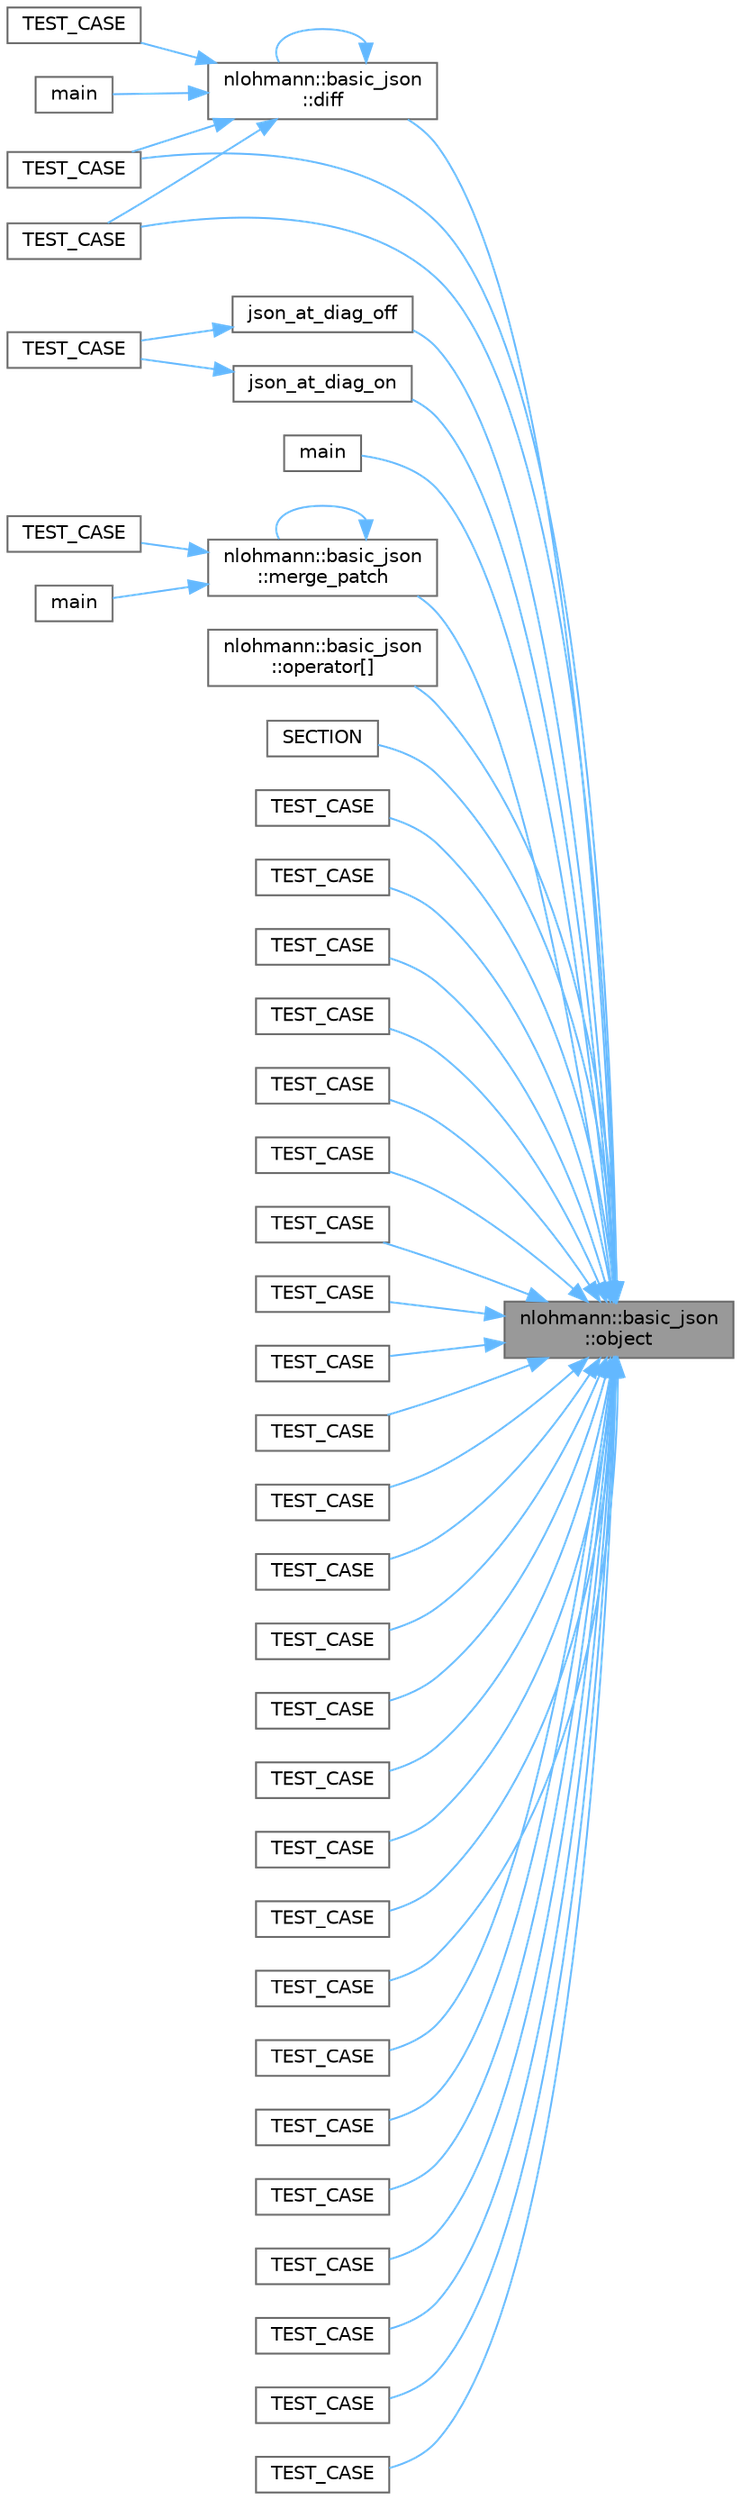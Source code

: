 digraph "nlohmann::basic_json::object"
{
 // LATEX_PDF_SIZE
  bgcolor="transparent";
  edge [fontname=Helvetica,fontsize=10,labelfontname=Helvetica,labelfontsize=10];
  node [fontname=Helvetica,fontsize=10,shape=box,height=0.2,width=0.4];
  rankdir="RL";
  Node1 [id="Node000001",label="nlohmann::basic_json\l::object",height=0.2,width=0.4,color="gray40", fillcolor="grey60", style="filled", fontcolor="black",tooltip="explicitly create an object from an initializer list"];
  Node1 -> Node2 [id="edge1_Node000001_Node000002",dir="back",color="steelblue1",style="solid",tooltip=" "];
  Node2 [id="Node000002",label="nlohmann::basic_json\l::diff",height=0.2,width=0.4,color="grey40", fillcolor="white", style="filled",URL="$classnlohmann_1_1basic__json.html#a1c1f21327df91a4dd6c5f5a107240385",tooltip="creates a diff as a JSON patch"];
  Node2 -> Node2 [id="edge2_Node000002_Node000002",dir="back",color="steelblue1",style="solid",tooltip=" "];
  Node2 -> Node3 [id="edge3_Node000002_Node000003",dir="back",color="steelblue1",style="solid",tooltip=" "];
  Node3 [id="Node000003",label="main",height=0.2,width=0.4,color="grey40", fillcolor="white", style="filled",URL="$diff_8cpp.html#ae66f6b31b5ad750f1fe042a706a4e3d4",tooltip=" "];
  Node2 -> Node4 [id="edge4_Node000002_Node000004",dir="back",color="steelblue1",style="solid",tooltip=" "];
  Node4 [id="Node000004",label="TEST_CASE",height=0.2,width=0.4,color="grey40", fillcolor="white", style="filled",URL="$unit-json__patch_8cpp.html#a58658ae29d75546f62ea0ceb24fd3b20",tooltip=" "];
  Node2 -> Node5 [id="edge5_Node000002_Node000005",dir="back",color="steelblue1",style="solid",tooltip=" "];
  Node5 [id="Node000005",label="TEST_CASE",height=0.2,width=0.4,color="grey40", fillcolor="white", style="filled",URL="$unit-regression1_8cpp.html#aaf8ede2ee452657fac3746e57b58c22c",tooltip=" "];
  Node2 -> Node6 [id="edge6_Node000002_Node000006",dir="back",color="steelblue1",style="solid",tooltip=" "];
  Node6 [id="Node000006",label="TEST_CASE",height=0.2,width=0.4,color="grey40", fillcolor="white", style="filled",URL="$unit-regression2_8cpp.html#ae883c8adabfa3509d184fc46902df3bb",tooltip=" "];
  Node1 -> Node7 [id="edge7_Node000001_Node000007",dir="back",color="steelblue1",style="solid",tooltip=" "];
  Node7 [id="Node000007",label="json_at_diag_off",height=0.2,width=0.4,color="grey40", fillcolor="white", style="filled",URL="$diag__off_8cpp.html#a7ae8beeaa8aafbf8531ff05aca14c31f",tooltip=" "];
  Node7 -> Node8 [id="edge8_Node000007_Node000008",dir="back",color="steelblue1",style="solid",tooltip=" "];
  Node8 [id="Node000008",label="TEST_CASE",height=0.2,width=0.4,color="grey40", fillcolor="white", style="filled",URL="$diag_8cpp.html#a11f24d99d2dde83bd02fd3ac1cbc9b5b",tooltip=" "];
  Node1 -> Node9 [id="edge9_Node000001_Node000009",dir="back",color="steelblue1",style="solid",tooltip=" "];
  Node9 [id="Node000009",label="json_at_diag_on",height=0.2,width=0.4,color="grey40", fillcolor="white", style="filled",URL="$diag__on_8cpp.html#afd51b4e147f6e8b8107868c4ab812dc7",tooltip=" "];
  Node9 -> Node8 [id="edge10_Node000009_Node000008",dir="back",color="steelblue1",style="solid",tooltip=" "];
  Node1 -> Node10 [id="edge11_Node000001_Node000010",dir="back",color="steelblue1",style="solid",tooltip=" "];
  Node10 [id="Node000010",label="main",height=0.2,width=0.4,color="grey40", fillcolor="white", style="filled",URL="$back_8cpp.html#ae66f6b31b5ad750f1fe042a706a4e3d4",tooltip=" "];
  Node1 -> Node11 [id="edge12_Node000001_Node000011",dir="back",color="steelblue1",style="solid",tooltip=" "];
  Node11 [id="Node000011",label="nlohmann::basic_json\l::merge_patch",height=0.2,width=0.4,color="grey40", fillcolor="white", style="filled",URL="$classnlohmann_1_1basic__json.html#a844a77cb154752d12118f10af26d54cb",tooltip="applies a JSON Merge Patch"];
  Node11 -> Node12 [id="edge13_Node000011_Node000012",dir="back",color="steelblue1",style="solid",tooltip=" "];
  Node12 [id="Node000012",label="main",height=0.2,width=0.4,color="grey40", fillcolor="white", style="filled",URL="$merge__patch_8cpp.html#ae66f6b31b5ad750f1fe042a706a4e3d4",tooltip=" "];
  Node11 -> Node11 [id="edge14_Node000011_Node000011",dir="back",color="steelblue1",style="solid",tooltip=" "];
  Node11 -> Node13 [id="edge15_Node000011_Node000013",dir="back",color="steelblue1",style="solid",tooltip=" "];
  Node13 [id="Node000013",label="TEST_CASE",height=0.2,width=0.4,color="grey40", fillcolor="white", style="filled",URL="$unit-merge__patch_8cpp.html#acda8f4852a31243aeb6390718cea13b5",tooltip=" "];
  Node1 -> Node14 [id="edge16_Node000001_Node000014",dir="back",color="steelblue1",style="solid",tooltip=" "];
  Node14 [id="Node000014",label="nlohmann::basic_json\l::operator[]",height=0.2,width=0.4,color="grey40", fillcolor="white", style="filled",URL="$classnlohmann_1_1basic__json.html#a3f45f3820c456ad2e3f3df2926564151",tooltip="access specified object element"];
  Node1 -> Node15 [id="edge17_Node000001_Node000015",dir="back",color="steelblue1",style="solid",tooltip=" "];
  Node15 [id="Node000015",label="SECTION",height=0.2,width=0.4,color="grey40", fillcolor="white", style="filled",URL="$unit-json__pointer_8cpp.html#a5baa6aa0f151e8bc4c7b50d6836f433d",tooltip=" "];
  Node1 -> Node16 [id="edge18_Node000001_Node000016",dir="back",color="steelblue1",style="solid",tooltip=" "];
  Node16 [id="Node000016",label="TEST_CASE",height=0.2,width=0.4,color="grey40", fillcolor="white", style="filled",URL="$unit-bjdata_8cpp.html#a5e2b39f107206ccf4a7eb2d7e4cef583",tooltip=" "];
  Node1 -> Node17 [id="edge19_Node000001_Node000017",dir="back",color="steelblue1",style="solid",tooltip=" "];
  Node17 [id="Node000017",label="TEST_CASE",height=0.2,width=0.4,color="grey40", fillcolor="white", style="filled",URL="$unit-bson_8cpp.html#a41b0446157df6aab7cc9846226fe71fc",tooltip=" "];
  Node1 -> Node18 [id="edge20_Node000001_Node000018",dir="back",color="steelblue1",style="solid",tooltip=" "];
  Node18 [id="Node000018",label="TEST_CASE",height=0.2,width=0.4,color="grey40", fillcolor="white", style="filled",URL="$unit-capacity_8cpp.html#aa7cd27113fe11aadbd2fc85683fdb99d",tooltip=" "];
  Node1 -> Node19 [id="edge21_Node000001_Node000019",dir="back",color="steelblue1",style="solid",tooltip=" "];
  Node19 [id="Node000019",label="TEST_CASE",height=0.2,width=0.4,color="grey40", fillcolor="white", style="filled",URL="$unit-cbor_8cpp.html#accaddb9a94ac88da3a33ea3eb85d7b25",tooltip=" "];
  Node1 -> Node20 [id="edge22_Node000001_Node000020",dir="back",color="steelblue1",style="solid",tooltip=" "];
  Node20 [id="Node000020",label="TEST_CASE",height=0.2,width=0.4,color="grey40", fillcolor="white", style="filled",URL="$unit-class__const__iterator_8cpp.html#a8b80f17cfbf0403919e0ba2b0850a3f5",tooltip=" "];
  Node1 -> Node21 [id="edge23_Node000001_Node000021",dir="back",color="steelblue1",style="solid",tooltip=" "];
  Node21 [id="Node000021",label="TEST_CASE",height=0.2,width=0.4,color="grey40", fillcolor="white", style="filled",URL="$unit-constructor1_8cpp.html#a828e2e005a2167d448df1fed0a98ce86",tooltip=" "];
  Node1 -> Node22 [id="edge24_Node000001_Node000022",dir="back",color="steelblue1",style="solid",tooltip=" "];
  Node22 [id="Node000022",label="TEST_CASE",height=0.2,width=0.4,color="grey40", fillcolor="white", style="filled",URL="$unit-allocator_8cpp.html#a6781d4764d398e2e6e904d5e5f52afa2",tooltip=" "];
  Node1 -> Node23 [id="edge25_Node000001_Node000023",dir="back",color="steelblue1",style="solid",tooltip=" "];
  Node23 [id="Node000023",label="TEST_CASE",height=0.2,width=0.4,color="grey40", fillcolor="white", style="filled",URL="$unit-convenience_8cpp.html#a3975c67e201af55d441819f1a1248f63",tooltip=" "];
  Node1 -> Node24 [id="edge26_Node000001_Node000024",dir="back",color="steelblue1",style="solid",tooltip=" "];
  Node24 [id="Node000024",label="TEST_CASE",height=0.2,width=0.4,color="grey40", fillcolor="white", style="filled",URL="$unit-element__access1_8cpp.html#ac3cdeddaeb0e496475b99983c300a4df",tooltip=" "];
  Node1 -> Node25 [id="edge27_Node000001_Node000025",dir="back",color="steelblue1",style="solid",tooltip=" "];
  Node25 [id="Node000025",label="TEST_CASE",height=0.2,width=0.4,color="grey40", fillcolor="white", style="filled",URL="$unit-hash_8cpp.html#a331e2154669f2f419ca85dccc4c36503",tooltip=" "];
  Node1 -> Node26 [id="edge28_Node000001_Node000026",dir="back",color="steelblue1",style="solid",tooltip=" "];
  Node26 [id="Node000026",label="TEST_CASE",height=0.2,width=0.4,color="grey40", fillcolor="white", style="filled",URL="$unit-hash_8cpp.html#a82c459708fd3677a463eaefee5cca6a7",tooltip=" "];
  Node1 -> Node27 [id="edge29_Node000001_Node000027",dir="back",color="steelblue1",style="solid",tooltip=" "];
  Node27 [id="Node000027",label="TEST_CASE",height=0.2,width=0.4,color="grey40", fillcolor="white", style="filled",URL="$unit-class__iterator_8cpp.html#aadb2f12777e020d5e5e82b03c70115ff",tooltip=" "];
  Node1 -> Node28 [id="edge30_Node000001_Node000028",dir="back",color="steelblue1",style="solid",tooltip=" "];
  Node28 [id="Node000028",label="TEST_CASE",height=0.2,width=0.4,color="grey40", fillcolor="white", style="filled",URL="$unit-iterators2_8cpp.html#a4da24b23faf415fb9c92205ace5d71bd",tooltip=" "];
  Node1 -> Node29 [id="edge31_Node000001_Node000029",dir="back",color="steelblue1",style="solid",tooltip=" "];
  Node29 [id="Node000029",label="TEST_CASE",height=0.2,width=0.4,color="grey40", fillcolor="white", style="filled",URL="$unit-custom-base-class_8cpp.html#a682568c67f2f67f2864043cfc923875d",tooltip=" "];
  Node1 -> Node30 [id="edge32_Node000001_Node000030",dir="back",color="steelblue1",style="solid",tooltip=" "];
  Node30 [id="Node000030",label="TEST_CASE",height=0.2,width=0.4,color="grey40", fillcolor="white", style="filled",URL="$unit-comparison_8cpp.html#a6ac2a0347415c1d8c09161e1548e6b6d",tooltip=" "];
  Node1 -> Node31 [id="edge33_Node000001_Node000031",dir="back",color="steelblue1",style="solid",tooltip=" "];
  Node31 [id="Node000031",label="TEST_CASE",height=0.2,width=0.4,color="grey40", fillcolor="white", style="filled",URL="$unit-msgpack_8cpp.html#afd9622ad2952de87b5ac2290c8fef683",tooltip=" "];
  Node1 -> Node32 [id="edge34_Node000001_Node000032",dir="back",color="steelblue1",style="solid",tooltip=" "];
  Node32 [id="Node000032",label="TEST_CASE",height=0.2,width=0.4,color="grey40", fillcolor="white", style="filled",URL="$unit-modifiers_8cpp.html#ae2e88fedf427cb288c85ef149fe2214a",tooltip=" "];
  Node1 -> Node33 [id="edge35_Node000001_Node000033",dir="back",color="steelblue1",style="solid",tooltip=" "];
  Node33 [id="Node000033",label="TEST_CASE",height=0.2,width=0.4,color="grey40", fillcolor="white", style="filled",URL="$unit-inspection_8cpp.html#a7c45242f718e95a5a52e19e456f8e228",tooltip=" "];
  Node1 -> Node34 [id="edge36_Node000001_Node000034",dir="back",color="steelblue1",style="solid",tooltip=" "];
  Node34 [id="Node000034",label="TEST_CASE",height=0.2,width=0.4,color="grey40", fillcolor="white", style="filled",URL="$unit-constructor2_8cpp.html#acd2fba5fa9949b98f808f5dcef8ec733",tooltip=" "];
  Node1 -> Node35 [id="edge37_Node000001_Node000035",dir="back",color="steelblue1",style="solid",tooltip=" "];
  Node35 [id="Node000035",label="TEST_CASE",height=0.2,width=0.4,color="grey40", fillcolor="white", style="filled",URL="$unit-class__parser_8cpp.html#aa0249936738cc61255ba7c8cb7c7cf16",tooltip=" "];
  Node1 -> Node5 [id="edge38_Node000001_Node000005",dir="back",color="steelblue1",style="solid",tooltip=" "];
  Node1 -> Node6 [id="edge39_Node000001_Node000006",dir="back",color="steelblue1",style="solid",tooltip=" "];
  Node1 -> Node36 [id="edge40_Node000001_Node000036",dir="back",color="steelblue1",style="solid",tooltip=" "];
  Node36 [id="Node000036",label="TEST_CASE",height=0.2,width=0.4,color="grey40", fillcolor="white", style="filled",URL="$unit-diagnostics_8cpp.html#a5c05ed478a928f5b436e301f7dc40c00",tooltip=" "];
  Node1 -> Node37 [id="edge41_Node000001_Node000037",dir="back",color="steelblue1",style="solid",tooltip=" "];
  Node37 [id="Node000037",label="TEST_CASE",height=0.2,width=0.4,color="grey40", fillcolor="white", style="filled",URL="$unit-ubjson_8cpp.html#ab797072330961e1546e60c40f43863ba",tooltip=" "];
  Node1 -> Node38 [id="edge42_Node000001_Node000038",dir="back",color="steelblue1",style="solid",tooltip=" "];
  Node38 [id="Node000038",label="TEST_CASE",height=0.2,width=0.4,color="grey40", fillcolor="white", style="filled",URL="$use__current_8cpp.html#a8ed2a43288cfaa21597745d353ab5e42",tooltip=" "];
  Node1 -> Node39 [id="edge43_Node000001_Node000039",dir="back",color="steelblue1",style="solid",tooltip=" "];
  Node39 [id="Node000039",label="TEST_CASE",height=0.2,width=0.4,color="grey40", fillcolor="white", style="filled",URL="$use__v3__10__5_8cpp.html#a2c4f167dcd18954061288d29d944a118",tooltip=" "];
  Node1 -> Node40 [id="edge44_Node000001_Node000040",dir="back",color="steelblue1",style="solid",tooltip=" "];
  Node40 [id="Node000040",label="TEST_CASE",height=0.2,width=0.4,color="grey40", fillcolor="white", style="filled",URL="$unit-conversions_8cpp.html#aa8be3dd5b043c3517f1420fe90da7d8c",tooltip=" "];
}
